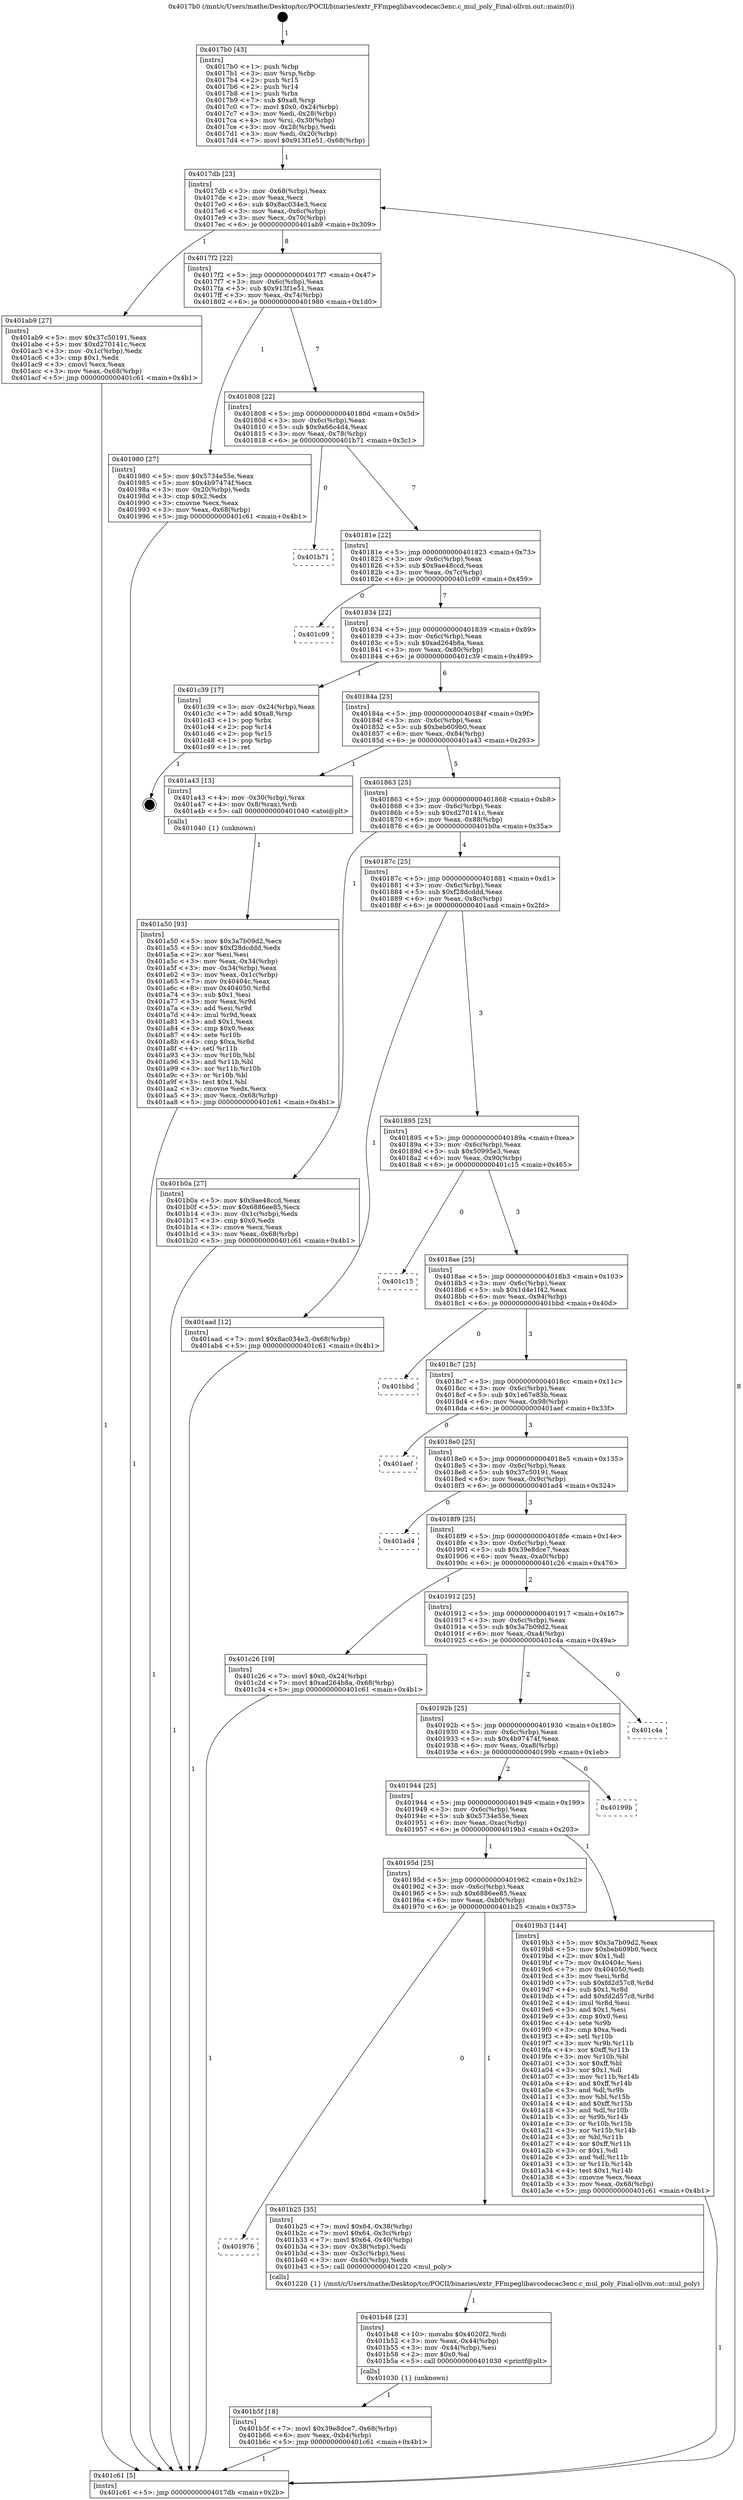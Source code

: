 digraph "0x4017b0" {
  label = "0x4017b0 (/mnt/c/Users/mathe/Desktop/tcc/POCII/binaries/extr_FFmpeglibavcodecac3enc.c_mul_poly_Final-ollvm.out::main(0))"
  labelloc = "t"
  node[shape=record]

  Entry [label="",width=0.3,height=0.3,shape=circle,fillcolor=black,style=filled]
  "0x4017db" [label="{
     0x4017db [23]\l
     | [instrs]\l
     &nbsp;&nbsp;0x4017db \<+3\>: mov -0x68(%rbp),%eax\l
     &nbsp;&nbsp;0x4017de \<+2\>: mov %eax,%ecx\l
     &nbsp;&nbsp;0x4017e0 \<+6\>: sub $0x8ac034e3,%ecx\l
     &nbsp;&nbsp;0x4017e6 \<+3\>: mov %eax,-0x6c(%rbp)\l
     &nbsp;&nbsp;0x4017e9 \<+3\>: mov %ecx,-0x70(%rbp)\l
     &nbsp;&nbsp;0x4017ec \<+6\>: je 0000000000401ab9 \<main+0x309\>\l
  }"]
  "0x401ab9" [label="{
     0x401ab9 [27]\l
     | [instrs]\l
     &nbsp;&nbsp;0x401ab9 \<+5\>: mov $0x37c50191,%eax\l
     &nbsp;&nbsp;0x401abe \<+5\>: mov $0xd270141c,%ecx\l
     &nbsp;&nbsp;0x401ac3 \<+3\>: mov -0x1c(%rbp),%edx\l
     &nbsp;&nbsp;0x401ac6 \<+3\>: cmp $0x1,%edx\l
     &nbsp;&nbsp;0x401ac9 \<+3\>: cmovl %ecx,%eax\l
     &nbsp;&nbsp;0x401acc \<+3\>: mov %eax,-0x68(%rbp)\l
     &nbsp;&nbsp;0x401acf \<+5\>: jmp 0000000000401c61 \<main+0x4b1\>\l
  }"]
  "0x4017f2" [label="{
     0x4017f2 [22]\l
     | [instrs]\l
     &nbsp;&nbsp;0x4017f2 \<+5\>: jmp 00000000004017f7 \<main+0x47\>\l
     &nbsp;&nbsp;0x4017f7 \<+3\>: mov -0x6c(%rbp),%eax\l
     &nbsp;&nbsp;0x4017fa \<+5\>: sub $0x913f1e51,%eax\l
     &nbsp;&nbsp;0x4017ff \<+3\>: mov %eax,-0x74(%rbp)\l
     &nbsp;&nbsp;0x401802 \<+6\>: je 0000000000401980 \<main+0x1d0\>\l
  }"]
  Exit [label="",width=0.3,height=0.3,shape=circle,fillcolor=black,style=filled,peripheries=2]
  "0x401980" [label="{
     0x401980 [27]\l
     | [instrs]\l
     &nbsp;&nbsp;0x401980 \<+5\>: mov $0x5734e55e,%eax\l
     &nbsp;&nbsp;0x401985 \<+5\>: mov $0x4b97474f,%ecx\l
     &nbsp;&nbsp;0x40198a \<+3\>: mov -0x20(%rbp),%edx\l
     &nbsp;&nbsp;0x40198d \<+3\>: cmp $0x2,%edx\l
     &nbsp;&nbsp;0x401990 \<+3\>: cmovne %ecx,%eax\l
     &nbsp;&nbsp;0x401993 \<+3\>: mov %eax,-0x68(%rbp)\l
     &nbsp;&nbsp;0x401996 \<+5\>: jmp 0000000000401c61 \<main+0x4b1\>\l
  }"]
  "0x401808" [label="{
     0x401808 [22]\l
     | [instrs]\l
     &nbsp;&nbsp;0x401808 \<+5\>: jmp 000000000040180d \<main+0x5d\>\l
     &nbsp;&nbsp;0x40180d \<+3\>: mov -0x6c(%rbp),%eax\l
     &nbsp;&nbsp;0x401810 \<+5\>: sub $0x9a66c4d4,%eax\l
     &nbsp;&nbsp;0x401815 \<+3\>: mov %eax,-0x78(%rbp)\l
     &nbsp;&nbsp;0x401818 \<+6\>: je 0000000000401b71 \<main+0x3c1\>\l
  }"]
  "0x401c61" [label="{
     0x401c61 [5]\l
     | [instrs]\l
     &nbsp;&nbsp;0x401c61 \<+5\>: jmp 00000000004017db \<main+0x2b\>\l
  }"]
  "0x4017b0" [label="{
     0x4017b0 [43]\l
     | [instrs]\l
     &nbsp;&nbsp;0x4017b0 \<+1\>: push %rbp\l
     &nbsp;&nbsp;0x4017b1 \<+3\>: mov %rsp,%rbp\l
     &nbsp;&nbsp;0x4017b4 \<+2\>: push %r15\l
     &nbsp;&nbsp;0x4017b6 \<+2\>: push %r14\l
     &nbsp;&nbsp;0x4017b8 \<+1\>: push %rbx\l
     &nbsp;&nbsp;0x4017b9 \<+7\>: sub $0xa8,%rsp\l
     &nbsp;&nbsp;0x4017c0 \<+7\>: movl $0x0,-0x24(%rbp)\l
     &nbsp;&nbsp;0x4017c7 \<+3\>: mov %edi,-0x28(%rbp)\l
     &nbsp;&nbsp;0x4017ca \<+4\>: mov %rsi,-0x30(%rbp)\l
     &nbsp;&nbsp;0x4017ce \<+3\>: mov -0x28(%rbp),%edi\l
     &nbsp;&nbsp;0x4017d1 \<+3\>: mov %edi,-0x20(%rbp)\l
     &nbsp;&nbsp;0x4017d4 \<+7\>: movl $0x913f1e51,-0x68(%rbp)\l
  }"]
  "0x401b5f" [label="{
     0x401b5f [18]\l
     | [instrs]\l
     &nbsp;&nbsp;0x401b5f \<+7\>: movl $0x39e8dce7,-0x68(%rbp)\l
     &nbsp;&nbsp;0x401b66 \<+6\>: mov %eax,-0xb4(%rbp)\l
     &nbsp;&nbsp;0x401b6c \<+5\>: jmp 0000000000401c61 \<main+0x4b1\>\l
  }"]
  "0x401b71" [label="{
     0x401b71\l
  }", style=dashed]
  "0x40181e" [label="{
     0x40181e [22]\l
     | [instrs]\l
     &nbsp;&nbsp;0x40181e \<+5\>: jmp 0000000000401823 \<main+0x73\>\l
     &nbsp;&nbsp;0x401823 \<+3\>: mov -0x6c(%rbp),%eax\l
     &nbsp;&nbsp;0x401826 \<+5\>: sub $0x9ae48ccd,%eax\l
     &nbsp;&nbsp;0x40182b \<+3\>: mov %eax,-0x7c(%rbp)\l
     &nbsp;&nbsp;0x40182e \<+6\>: je 0000000000401c09 \<main+0x459\>\l
  }"]
  "0x401b48" [label="{
     0x401b48 [23]\l
     | [instrs]\l
     &nbsp;&nbsp;0x401b48 \<+10\>: movabs $0x4020f2,%rdi\l
     &nbsp;&nbsp;0x401b52 \<+3\>: mov %eax,-0x44(%rbp)\l
     &nbsp;&nbsp;0x401b55 \<+3\>: mov -0x44(%rbp),%esi\l
     &nbsp;&nbsp;0x401b58 \<+2\>: mov $0x0,%al\l
     &nbsp;&nbsp;0x401b5a \<+5\>: call 0000000000401030 \<printf@plt\>\l
     | [calls]\l
     &nbsp;&nbsp;0x401030 \{1\} (unknown)\l
  }"]
  "0x401c09" [label="{
     0x401c09\l
  }", style=dashed]
  "0x401834" [label="{
     0x401834 [22]\l
     | [instrs]\l
     &nbsp;&nbsp;0x401834 \<+5\>: jmp 0000000000401839 \<main+0x89\>\l
     &nbsp;&nbsp;0x401839 \<+3\>: mov -0x6c(%rbp),%eax\l
     &nbsp;&nbsp;0x40183c \<+5\>: sub $0xad264b8a,%eax\l
     &nbsp;&nbsp;0x401841 \<+3\>: mov %eax,-0x80(%rbp)\l
     &nbsp;&nbsp;0x401844 \<+6\>: je 0000000000401c39 \<main+0x489\>\l
  }"]
  "0x401976" [label="{
     0x401976\l
  }", style=dashed]
  "0x401c39" [label="{
     0x401c39 [17]\l
     | [instrs]\l
     &nbsp;&nbsp;0x401c39 \<+3\>: mov -0x24(%rbp),%eax\l
     &nbsp;&nbsp;0x401c3c \<+7\>: add $0xa8,%rsp\l
     &nbsp;&nbsp;0x401c43 \<+1\>: pop %rbx\l
     &nbsp;&nbsp;0x401c44 \<+2\>: pop %r14\l
     &nbsp;&nbsp;0x401c46 \<+2\>: pop %r15\l
     &nbsp;&nbsp;0x401c48 \<+1\>: pop %rbp\l
     &nbsp;&nbsp;0x401c49 \<+1\>: ret\l
  }"]
  "0x40184a" [label="{
     0x40184a [25]\l
     | [instrs]\l
     &nbsp;&nbsp;0x40184a \<+5\>: jmp 000000000040184f \<main+0x9f\>\l
     &nbsp;&nbsp;0x40184f \<+3\>: mov -0x6c(%rbp),%eax\l
     &nbsp;&nbsp;0x401852 \<+5\>: sub $0xbeb609b0,%eax\l
     &nbsp;&nbsp;0x401857 \<+6\>: mov %eax,-0x84(%rbp)\l
     &nbsp;&nbsp;0x40185d \<+6\>: je 0000000000401a43 \<main+0x293\>\l
  }"]
  "0x401b25" [label="{
     0x401b25 [35]\l
     | [instrs]\l
     &nbsp;&nbsp;0x401b25 \<+7\>: movl $0x64,-0x38(%rbp)\l
     &nbsp;&nbsp;0x401b2c \<+7\>: movl $0x64,-0x3c(%rbp)\l
     &nbsp;&nbsp;0x401b33 \<+7\>: movl $0x64,-0x40(%rbp)\l
     &nbsp;&nbsp;0x401b3a \<+3\>: mov -0x38(%rbp),%edi\l
     &nbsp;&nbsp;0x401b3d \<+3\>: mov -0x3c(%rbp),%esi\l
     &nbsp;&nbsp;0x401b40 \<+3\>: mov -0x40(%rbp),%edx\l
     &nbsp;&nbsp;0x401b43 \<+5\>: call 0000000000401220 \<mul_poly\>\l
     | [calls]\l
     &nbsp;&nbsp;0x401220 \{1\} (/mnt/c/Users/mathe/Desktop/tcc/POCII/binaries/extr_FFmpeglibavcodecac3enc.c_mul_poly_Final-ollvm.out::mul_poly)\l
  }"]
  "0x401a43" [label="{
     0x401a43 [13]\l
     | [instrs]\l
     &nbsp;&nbsp;0x401a43 \<+4\>: mov -0x30(%rbp),%rax\l
     &nbsp;&nbsp;0x401a47 \<+4\>: mov 0x8(%rax),%rdi\l
     &nbsp;&nbsp;0x401a4b \<+5\>: call 0000000000401040 \<atoi@plt\>\l
     | [calls]\l
     &nbsp;&nbsp;0x401040 \{1\} (unknown)\l
  }"]
  "0x401863" [label="{
     0x401863 [25]\l
     | [instrs]\l
     &nbsp;&nbsp;0x401863 \<+5\>: jmp 0000000000401868 \<main+0xb8\>\l
     &nbsp;&nbsp;0x401868 \<+3\>: mov -0x6c(%rbp),%eax\l
     &nbsp;&nbsp;0x40186b \<+5\>: sub $0xd270141c,%eax\l
     &nbsp;&nbsp;0x401870 \<+6\>: mov %eax,-0x88(%rbp)\l
     &nbsp;&nbsp;0x401876 \<+6\>: je 0000000000401b0a \<main+0x35a\>\l
  }"]
  "0x401a50" [label="{
     0x401a50 [93]\l
     | [instrs]\l
     &nbsp;&nbsp;0x401a50 \<+5\>: mov $0x3a7b09d2,%ecx\l
     &nbsp;&nbsp;0x401a55 \<+5\>: mov $0xf28dcddd,%edx\l
     &nbsp;&nbsp;0x401a5a \<+2\>: xor %esi,%esi\l
     &nbsp;&nbsp;0x401a5c \<+3\>: mov %eax,-0x34(%rbp)\l
     &nbsp;&nbsp;0x401a5f \<+3\>: mov -0x34(%rbp),%eax\l
     &nbsp;&nbsp;0x401a62 \<+3\>: mov %eax,-0x1c(%rbp)\l
     &nbsp;&nbsp;0x401a65 \<+7\>: mov 0x40404c,%eax\l
     &nbsp;&nbsp;0x401a6c \<+8\>: mov 0x404050,%r8d\l
     &nbsp;&nbsp;0x401a74 \<+3\>: sub $0x1,%esi\l
     &nbsp;&nbsp;0x401a77 \<+3\>: mov %eax,%r9d\l
     &nbsp;&nbsp;0x401a7a \<+3\>: add %esi,%r9d\l
     &nbsp;&nbsp;0x401a7d \<+4\>: imul %r9d,%eax\l
     &nbsp;&nbsp;0x401a81 \<+3\>: and $0x1,%eax\l
     &nbsp;&nbsp;0x401a84 \<+3\>: cmp $0x0,%eax\l
     &nbsp;&nbsp;0x401a87 \<+4\>: sete %r10b\l
     &nbsp;&nbsp;0x401a8b \<+4\>: cmp $0xa,%r8d\l
     &nbsp;&nbsp;0x401a8f \<+4\>: setl %r11b\l
     &nbsp;&nbsp;0x401a93 \<+3\>: mov %r10b,%bl\l
     &nbsp;&nbsp;0x401a96 \<+3\>: and %r11b,%bl\l
     &nbsp;&nbsp;0x401a99 \<+3\>: xor %r11b,%r10b\l
     &nbsp;&nbsp;0x401a9c \<+3\>: or %r10b,%bl\l
     &nbsp;&nbsp;0x401a9f \<+3\>: test $0x1,%bl\l
     &nbsp;&nbsp;0x401aa2 \<+3\>: cmovne %edx,%ecx\l
     &nbsp;&nbsp;0x401aa5 \<+3\>: mov %ecx,-0x68(%rbp)\l
     &nbsp;&nbsp;0x401aa8 \<+5\>: jmp 0000000000401c61 \<main+0x4b1\>\l
  }"]
  "0x401b0a" [label="{
     0x401b0a [27]\l
     | [instrs]\l
     &nbsp;&nbsp;0x401b0a \<+5\>: mov $0x9ae48ccd,%eax\l
     &nbsp;&nbsp;0x401b0f \<+5\>: mov $0x6886ee85,%ecx\l
     &nbsp;&nbsp;0x401b14 \<+3\>: mov -0x1c(%rbp),%edx\l
     &nbsp;&nbsp;0x401b17 \<+3\>: cmp $0x0,%edx\l
     &nbsp;&nbsp;0x401b1a \<+3\>: cmove %ecx,%eax\l
     &nbsp;&nbsp;0x401b1d \<+3\>: mov %eax,-0x68(%rbp)\l
     &nbsp;&nbsp;0x401b20 \<+5\>: jmp 0000000000401c61 \<main+0x4b1\>\l
  }"]
  "0x40187c" [label="{
     0x40187c [25]\l
     | [instrs]\l
     &nbsp;&nbsp;0x40187c \<+5\>: jmp 0000000000401881 \<main+0xd1\>\l
     &nbsp;&nbsp;0x401881 \<+3\>: mov -0x6c(%rbp),%eax\l
     &nbsp;&nbsp;0x401884 \<+5\>: sub $0xf28dcddd,%eax\l
     &nbsp;&nbsp;0x401889 \<+6\>: mov %eax,-0x8c(%rbp)\l
     &nbsp;&nbsp;0x40188f \<+6\>: je 0000000000401aad \<main+0x2fd\>\l
  }"]
  "0x40195d" [label="{
     0x40195d [25]\l
     | [instrs]\l
     &nbsp;&nbsp;0x40195d \<+5\>: jmp 0000000000401962 \<main+0x1b2\>\l
     &nbsp;&nbsp;0x401962 \<+3\>: mov -0x6c(%rbp),%eax\l
     &nbsp;&nbsp;0x401965 \<+5\>: sub $0x6886ee85,%eax\l
     &nbsp;&nbsp;0x40196a \<+6\>: mov %eax,-0xb0(%rbp)\l
     &nbsp;&nbsp;0x401970 \<+6\>: je 0000000000401b25 \<main+0x375\>\l
  }"]
  "0x401aad" [label="{
     0x401aad [12]\l
     | [instrs]\l
     &nbsp;&nbsp;0x401aad \<+7\>: movl $0x8ac034e3,-0x68(%rbp)\l
     &nbsp;&nbsp;0x401ab4 \<+5\>: jmp 0000000000401c61 \<main+0x4b1\>\l
  }"]
  "0x401895" [label="{
     0x401895 [25]\l
     | [instrs]\l
     &nbsp;&nbsp;0x401895 \<+5\>: jmp 000000000040189a \<main+0xea\>\l
     &nbsp;&nbsp;0x40189a \<+3\>: mov -0x6c(%rbp),%eax\l
     &nbsp;&nbsp;0x40189d \<+5\>: sub $0x50995e3,%eax\l
     &nbsp;&nbsp;0x4018a2 \<+6\>: mov %eax,-0x90(%rbp)\l
     &nbsp;&nbsp;0x4018a8 \<+6\>: je 0000000000401c15 \<main+0x465\>\l
  }"]
  "0x4019b3" [label="{
     0x4019b3 [144]\l
     | [instrs]\l
     &nbsp;&nbsp;0x4019b3 \<+5\>: mov $0x3a7b09d2,%eax\l
     &nbsp;&nbsp;0x4019b8 \<+5\>: mov $0xbeb609b0,%ecx\l
     &nbsp;&nbsp;0x4019bd \<+2\>: mov $0x1,%dl\l
     &nbsp;&nbsp;0x4019bf \<+7\>: mov 0x40404c,%esi\l
     &nbsp;&nbsp;0x4019c6 \<+7\>: mov 0x404050,%edi\l
     &nbsp;&nbsp;0x4019cd \<+3\>: mov %esi,%r8d\l
     &nbsp;&nbsp;0x4019d0 \<+7\>: sub $0xfd2d57c8,%r8d\l
     &nbsp;&nbsp;0x4019d7 \<+4\>: sub $0x1,%r8d\l
     &nbsp;&nbsp;0x4019db \<+7\>: add $0xfd2d57c8,%r8d\l
     &nbsp;&nbsp;0x4019e2 \<+4\>: imul %r8d,%esi\l
     &nbsp;&nbsp;0x4019e6 \<+3\>: and $0x1,%esi\l
     &nbsp;&nbsp;0x4019e9 \<+3\>: cmp $0x0,%esi\l
     &nbsp;&nbsp;0x4019ec \<+4\>: sete %r9b\l
     &nbsp;&nbsp;0x4019f0 \<+3\>: cmp $0xa,%edi\l
     &nbsp;&nbsp;0x4019f3 \<+4\>: setl %r10b\l
     &nbsp;&nbsp;0x4019f7 \<+3\>: mov %r9b,%r11b\l
     &nbsp;&nbsp;0x4019fa \<+4\>: xor $0xff,%r11b\l
     &nbsp;&nbsp;0x4019fe \<+3\>: mov %r10b,%bl\l
     &nbsp;&nbsp;0x401a01 \<+3\>: xor $0xff,%bl\l
     &nbsp;&nbsp;0x401a04 \<+3\>: xor $0x1,%dl\l
     &nbsp;&nbsp;0x401a07 \<+3\>: mov %r11b,%r14b\l
     &nbsp;&nbsp;0x401a0a \<+4\>: and $0xff,%r14b\l
     &nbsp;&nbsp;0x401a0e \<+3\>: and %dl,%r9b\l
     &nbsp;&nbsp;0x401a11 \<+3\>: mov %bl,%r15b\l
     &nbsp;&nbsp;0x401a14 \<+4\>: and $0xff,%r15b\l
     &nbsp;&nbsp;0x401a18 \<+3\>: and %dl,%r10b\l
     &nbsp;&nbsp;0x401a1b \<+3\>: or %r9b,%r14b\l
     &nbsp;&nbsp;0x401a1e \<+3\>: or %r10b,%r15b\l
     &nbsp;&nbsp;0x401a21 \<+3\>: xor %r15b,%r14b\l
     &nbsp;&nbsp;0x401a24 \<+3\>: or %bl,%r11b\l
     &nbsp;&nbsp;0x401a27 \<+4\>: xor $0xff,%r11b\l
     &nbsp;&nbsp;0x401a2b \<+3\>: or $0x1,%dl\l
     &nbsp;&nbsp;0x401a2e \<+3\>: and %dl,%r11b\l
     &nbsp;&nbsp;0x401a31 \<+3\>: or %r11b,%r14b\l
     &nbsp;&nbsp;0x401a34 \<+4\>: test $0x1,%r14b\l
     &nbsp;&nbsp;0x401a38 \<+3\>: cmovne %ecx,%eax\l
     &nbsp;&nbsp;0x401a3b \<+3\>: mov %eax,-0x68(%rbp)\l
     &nbsp;&nbsp;0x401a3e \<+5\>: jmp 0000000000401c61 \<main+0x4b1\>\l
  }"]
  "0x401c15" [label="{
     0x401c15\l
  }", style=dashed]
  "0x4018ae" [label="{
     0x4018ae [25]\l
     | [instrs]\l
     &nbsp;&nbsp;0x4018ae \<+5\>: jmp 00000000004018b3 \<main+0x103\>\l
     &nbsp;&nbsp;0x4018b3 \<+3\>: mov -0x6c(%rbp),%eax\l
     &nbsp;&nbsp;0x4018b6 \<+5\>: sub $0x1d4e1f42,%eax\l
     &nbsp;&nbsp;0x4018bb \<+6\>: mov %eax,-0x94(%rbp)\l
     &nbsp;&nbsp;0x4018c1 \<+6\>: je 0000000000401bbd \<main+0x40d\>\l
  }"]
  "0x401944" [label="{
     0x401944 [25]\l
     | [instrs]\l
     &nbsp;&nbsp;0x401944 \<+5\>: jmp 0000000000401949 \<main+0x199\>\l
     &nbsp;&nbsp;0x401949 \<+3\>: mov -0x6c(%rbp),%eax\l
     &nbsp;&nbsp;0x40194c \<+5\>: sub $0x5734e55e,%eax\l
     &nbsp;&nbsp;0x401951 \<+6\>: mov %eax,-0xac(%rbp)\l
     &nbsp;&nbsp;0x401957 \<+6\>: je 00000000004019b3 \<main+0x203\>\l
  }"]
  "0x401bbd" [label="{
     0x401bbd\l
  }", style=dashed]
  "0x4018c7" [label="{
     0x4018c7 [25]\l
     | [instrs]\l
     &nbsp;&nbsp;0x4018c7 \<+5\>: jmp 00000000004018cc \<main+0x11c\>\l
     &nbsp;&nbsp;0x4018cc \<+3\>: mov -0x6c(%rbp),%eax\l
     &nbsp;&nbsp;0x4018cf \<+5\>: sub $0x1e67e83b,%eax\l
     &nbsp;&nbsp;0x4018d4 \<+6\>: mov %eax,-0x98(%rbp)\l
     &nbsp;&nbsp;0x4018da \<+6\>: je 0000000000401aef \<main+0x33f\>\l
  }"]
  "0x40199b" [label="{
     0x40199b\l
  }", style=dashed]
  "0x401aef" [label="{
     0x401aef\l
  }", style=dashed]
  "0x4018e0" [label="{
     0x4018e0 [25]\l
     | [instrs]\l
     &nbsp;&nbsp;0x4018e0 \<+5\>: jmp 00000000004018e5 \<main+0x135\>\l
     &nbsp;&nbsp;0x4018e5 \<+3\>: mov -0x6c(%rbp),%eax\l
     &nbsp;&nbsp;0x4018e8 \<+5\>: sub $0x37c50191,%eax\l
     &nbsp;&nbsp;0x4018ed \<+6\>: mov %eax,-0x9c(%rbp)\l
     &nbsp;&nbsp;0x4018f3 \<+6\>: je 0000000000401ad4 \<main+0x324\>\l
  }"]
  "0x40192b" [label="{
     0x40192b [25]\l
     | [instrs]\l
     &nbsp;&nbsp;0x40192b \<+5\>: jmp 0000000000401930 \<main+0x180\>\l
     &nbsp;&nbsp;0x401930 \<+3\>: mov -0x6c(%rbp),%eax\l
     &nbsp;&nbsp;0x401933 \<+5\>: sub $0x4b97474f,%eax\l
     &nbsp;&nbsp;0x401938 \<+6\>: mov %eax,-0xa8(%rbp)\l
     &nbsp;&nbsp;0x40193e \<+6\>: je 000000000040199b \<main+0x1eb\>\l
  }"]
  "0x401ad4" [label="{
     0x401ad4\l
  }", style=dashed]
  "0x4018f9" [label="{
     0x4018f9 [25]\l
     | [instrs]\l
     &nbsp;&nbsp;0x4018f9 \<+5\>: jmp 00000000004018fe \<main+0x14e\>\l
     &nbsp;&nbsp;0x4018fe \<+3\>: mov -0x6c(%rbp),%eax\l
     &nbsp;&nbsp;0x401901 \<+5\>: sub $0x39e8dce7,%eax\l
     &nbsp;&nbsp;0x401906 \<+6\>: mov %eax,-0xa0(%rbp)\l
     &nbsp;&nbsp;0x40190c \<+6\>: je 0000000000401c26 \<main+0x476\>\l
  }"]
  "0x401c4a" [label="{
     0x401c4a\l
  }", style=dashed]
  "0x401c26" [label="{
     0x401c26 [19]\l
     | [instrs]\l
     &nbsp;&nbsp;0x401c26 \<+7\>: movl $0x0,-0x24(%rbp)\l
     &nbsp;&nbsp;0x401c2d \<+7\>: movl $0xad264b8a,-0x68(%rbp)\l
     &nbsp;&nbsp;0x401c34 \<+5\>: jmp 0000000000401c61 \<main+0x4b1\>\l
  }"]
  "0x401912" [label="{
     0x401912 [25]\l
     | [instrs]\l
     &nbsp;&nbsp;0x401912 \<+5\>: jmp 0000000000401917 \<main+0x167\>\l
     &nbsp;&nbsp;0x401917 \<+3\>: mov -0x6c(%rbp),%eax\l
     &nbsp;&nbsp;0x40191a \<+5\>: sub $0x3a7b09d2,%eax\l
     &nbsp;&nbsp;0x40191f \<+6\>: mov %eax,-0xa4(%rbp)\l
     &nbsp;&nbsp;0x401925 \<+6\>: je 0000000000401c4a \<main+0x49a\>\l
  }"]
  Entry -> "0x4017b0" [label=" 1"]
  "0x4017db" -> "0x401ab9" [label=" 1"]
  "0x4017db" -> "0x4017f2" [label=" 8"]
  "0x401c39" -> Exit [label=" 1"]
  "0x4017f2" -> "0x401980" [label=" 1"]
  "0x4017f2" -> "0x401808" [label=" 7"]
  "0x401980" -> "0x401c61" [label=" 1"]
  "0x4017b0" -> "0x4017db" [label=" 1"]
  "0x401c61" -> "0x4017db" [label=" 8"]
  "0x401c26" -> "0x401c61" [label=" 1"]
  "0x401808" -> "0x401b71" [label=" 0"]
  "0x401808" -> "0x40181e" [label=" 7"]
  "0x401b5f" -> "0x401c61" [label=" 1"]
  "0x40181e" -> "0x401c09" [label=" 0"]
  "0x40181e" -> "0x401834" [label=" 7"]
  "0x401b48" -> "0x401b5f" [label=" 1"]
  "0x401834" -> "0x401c39" [label=" 1"]
  "0x401834" -> "0x40184a" [label=" 6"]
  "0x401b25" -> "0x401b48" [label=" 1"]
  "0x40184a" -> "0x401a43" [label=" 1"]
  "0x40184a" -> "0x401863" [label=" 5"]
  "0x40195d" -> "0x401976" [label=" 0"]
  "0x401863" -> "0x401b0a" [label=" 1"]
  "0x401863" -> "0x40187c" [label=" 4"]
  "0x40195d" -> "0x401b25" [label=" 1"]
  "0x40187c" -> "0x401aad" [label=" 1"]
  "0x40187c" -> "0x401895" [label=" 3"]
  "0x401b0a" -> "0x401c61" [label=" 1"]
  "0x401895" -> "0x401c15" [label=" 0"]
  "0x401895" -> "0x4018ae" [label=" 3"]
  "0x401ab9" -> "0x401c61" [label=" 1"]
  "0x4018ae" -> "0x401bbd" [label=" 0"]
  "0x4018ae" -> "0x4018c7" [label=" 3"]
  "0x401a50" -> "0x401c61" [label=" 1"]
  "0x4018c7" -> "0x401aef" [label=" 0"]
  "0x4018c7" -> "0x4018e0" [label=" 3"]
  "0x401a43" -> "0x401a50" [label=" 1"]
  "0x4018e0" -> "0x401ad4" [label=" 0"]
  "0x4018e0" -> "0x4018f9" [label=" 3"]
  "0x401944" -> "0x40195d" [label=" 1"]
  "0x4018f9" -> "0x401c26" [label=" 1"]
  "0x4018f9" -> "0x401912" [label=" 2"]
  "0x401944" -> "0x4019b3" [label=" 1"]
  "0x401912" -> "0x401c4a" [label=" 0"]
  "0x401912" -> "0x40192b" [label=" 2"]
  "0x4019b3" -> "0x401c61" [label=" 1"]
  "0x40192b" -> "0x40199b" [label=" 0"]
  "0x40192b" -> "0x401944" [label=" 2"]
  "0x401aad" -> "0x401c61" [label=" 1"]
}

